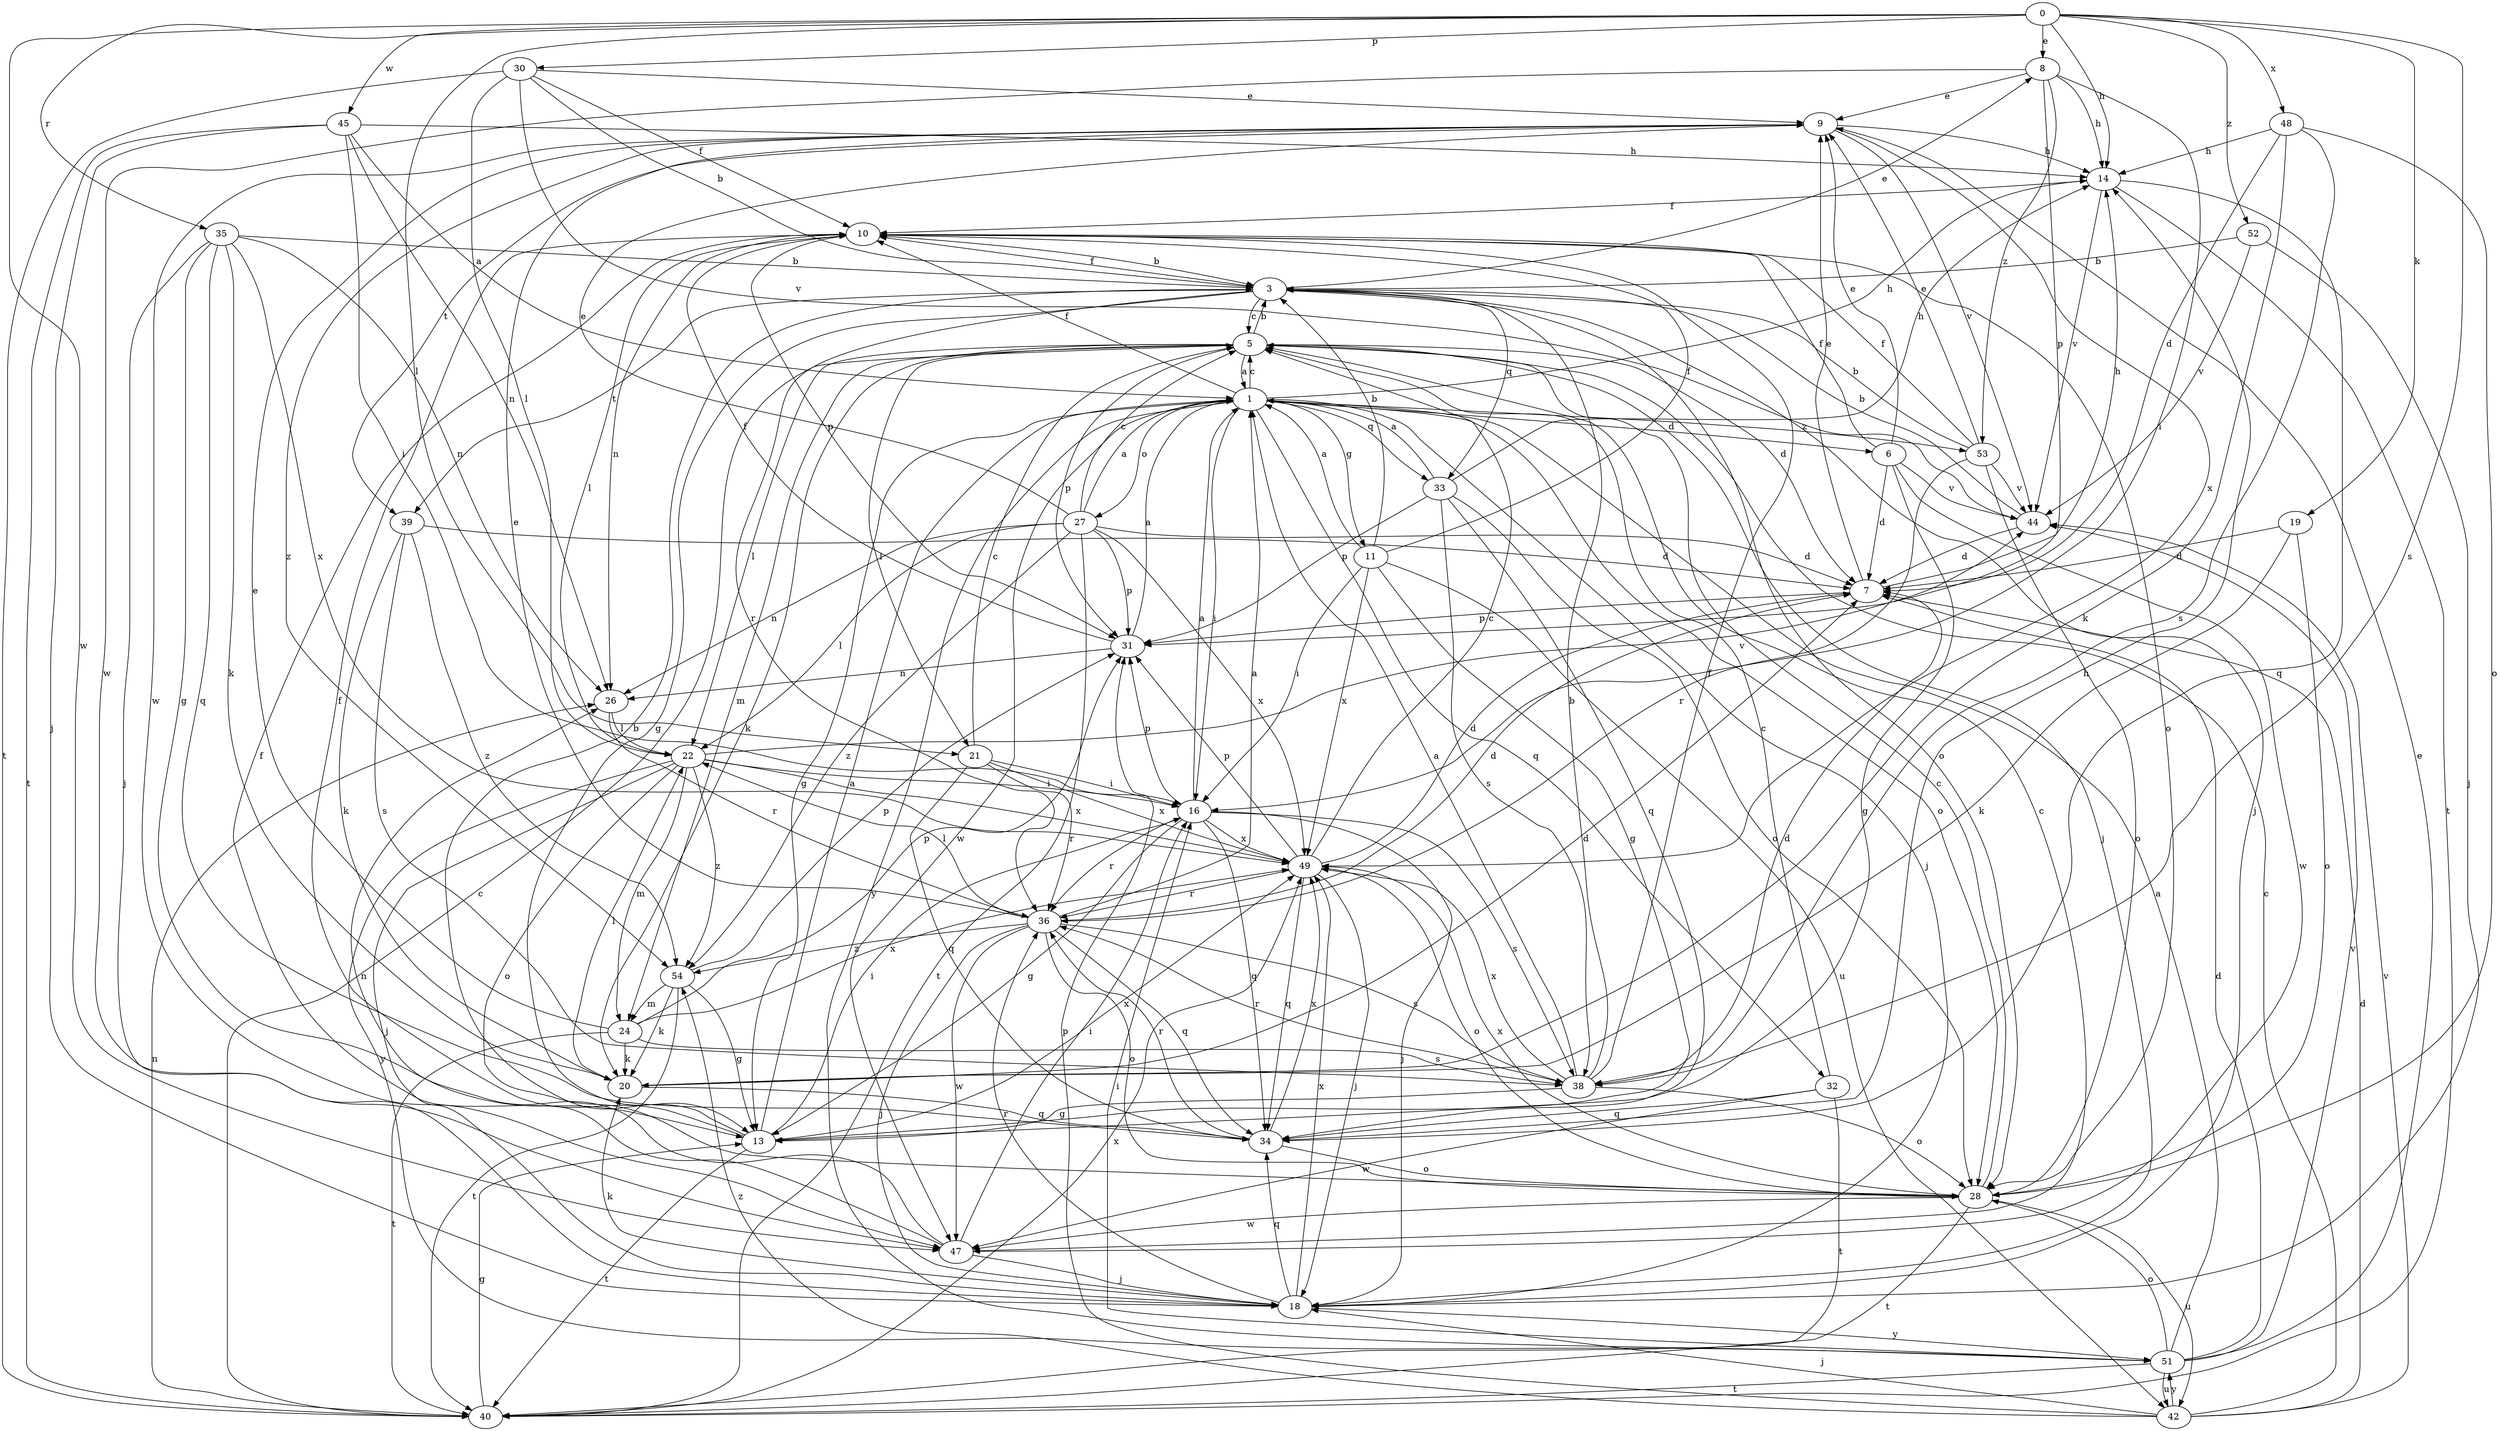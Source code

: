 strict digraph  {
0;
1;
3;
5;
6;
7;
8;
9;
10;
11;
13;
14;
16;
18;
19;
20;
21;
22;
24;
26;
27;
28;
30;
31;
32;
33;
34;
35;
36;
38;
39;
40;
42;
44;
45;
47;
48;
49;
51;
52;
53;
54;
0 -> 8  [label=e];
0 -> 14  [label=h];
0 -> 19  [label=k];
0 -> 21  [label=l];
0 -> 30  [label=p];
0 -> 35  [label=r];
0 -> 38  [label=s];
0 -> 45  [label=w];
0 -> 47  [label=w];
0 -> 48  [label=x];
0 -> 52  [label=z];
1 -> 5  [label=c];
1 -> 6  [label=d];
1 -> 10  [label=f];
1 -> 11  [label=g];
1 -> 13  [label=g];
1 -> 14  [label=h];
1 -> 16  [label=i];
1 -> 18  [label=j];
1 -> 27  [label=o];
1 -> 28  [label=o];
1 -> 32  [label=q];
1 -> 33  [label=q];
1 -> 47  [label=w];
1 -> 51  [label=y];
1 -> 53  [label=z];
3 -> 5  [label=c];
3 -> 8  [label=e];
3 -> 10  [label=f];
3 -> 13  [label=g];
3 -> 18  [label=j];
3 -> 28  [label=o];
3 -> 33  [label=q];
3 -> 36  [label=r];
3 -> 39  [label=t];
5 -> 1  [label=a];
5 -> 3  [label=b];
5 -> 7  [label=d];
5 -> 18  [label=j];
5 -> 20  [label=k];
5 -> 21  [label=l];
5 -> 22  [label=l];
5 -> 24  [label=m];
5 -> 31  [label=p];
6 -> 7  [label=d];
6 -> 9  [label=e];
6 -> 10  [label=f];
6 -> 13  [label=g];
6 -> 44  [label=v];
6 -> 47  [label=w];
7 -> 9  [label=e];
7 -> 14  [label=h];
7 -> 31  [label=p];
8 -> 9  [label=e];
8 -> 14  [label=h];
8 -> 16  [label=i];
8 -> 31  [label=p];
8 -> 47  [label=w];
8 -> 53  [label=z];
9 -> 14  [label=h];
9 -> 39  [label=t];
9 -> 44  [label=v];
9 -> 47  [label=w];
9 -> 49  [label=x];
9 -> 54  [label=z];
10 -> 3  [label=b];
10 -> 22  [label=l];
10 -> 26  [label=n];
10 -> 28  [label=o];
10 -> 31  [label=p];
11 -> 1  [label=a];
11 -> 3  [label=b];
11 -> 10  [label=f];
11 -> 13  [label=g];
11 -> 16  [label=i];
11 -> 42  [label=u];
11 -> 49  [label=x];
13 -> 1  [label=a];
13 -> 3  [label=b];
13 -> 10  [label=f];
13 -> 16  [label=i];
13 -> 40  [label=t];
13 -> 49  [label=x];
14 -> 10  [label=f];
14 -> 34  [label=q];
14 -> 40  [label=t];
14 -> 44  [label=v];
16 -> 1  [label=a];
16 -> 13  [label=g];
16 -> 18  [label=j];
16 -> 31  [label=p];
16 -> 34  [label=q];
16 -> 36  [label=r];
16 -> 38  [label=s];
16 -> 49  [label=x];
18 -> 20  [label=k];
18 -> 34  [label=q];
18 -> 36  [label=r];
18 -> 49  [label=x];
18 -> 51  [label=y];
19 -> 7  [label=d];
19 -> 20  [label=k];
19 -> 28  [label=o];
20 -> 7  [label=d];
20 -> 22  [label=l];
20 -> 34  [label=q];
21 -> 5  [label=c];
21 -> 16  [label=i];
21 -> 34  [label=q];
21 -> 36  [label=r];
21 -> 49  [label=x];
22 -> 16  [label=i];
22 -> 18  [label=j];
22 -> 24  [label=m];
22 -> 28  [label=o];
22 -> 44  [label=v];
22 -> 49  [label=x];
22 -> 51  [label=y];
22 -> 54  [label=z];
24 -> 9  [label=e];
24 -> 20  [label=k];
24 -> 31  [label=p];
24 -> 38  [label=s];
24 -> 40  [label=t];
24 -> 49  [label=x];
26 -> 22  [label=l];
26 -> 36  [label=r];
27 -> 1  [label=a];
27 -> 5  [label=c];
27 -> 7  [label=d];
27 -> 9  [label=e];
27 -> 22  [label=l];
27 -> 26  [label=n];
27 -> 31  [label=p];
27 -> 40  [label=t];
27 -> 49  [label=x];
27 -> 54  [label=z];
28 -> 5  [label=c];
28 -> 40  [label=t];
28 -> 42  [label=u];
28 -> 47  [label=w];
28 -> 49  [label=x];
30 -> 3  [label=b];
30 -> 9  [label=e];
30 -> 10  [label=f];
30 -> 22  [label=l];
30 -> 40  [label=t];
30 -> 44  [label=v];
31 -> 1  [label=a];
31 -> 10  [label=f];
31 -> 26  [label=n];
32 -> 5  [label=c];
32 -> 34  [label=q];
32 -> 40  [label=t];
32 -> 47  [label=w];
33 -> 1  [label=a];
33 -> 14  [label=h];
33 -> 28  [label=o];
33 -> 31  [label=p];
33 -> 34  [label=q];
33 -> 38  [label=s];
34 -> 14  [label=h];
34 -> 28  [label=o];
34 -> 36  [label=r];
34 -> 49  [label=x];
35 -> 3  [label=b];
35 -> 13  [label=g];
35 -> 18  [label=j];
35 -> 20  [label=k];
35 -> 26  [label=n];
35 -> 34  [label=q];
35 -> 49  [label=x];
36 -> 1  [label=a];
36 -> 7  [label=d];
36 -> 9  [label=e];
36 -> 18  [label=j];
36 -> 22  [label=l];
36 -> 28  [label=o];
36 -> 34  [label=q];
36 -> 38  [label=s];
36 -> 47  [label=w];
36 -> 54  [label=z];
38 -> 1  [label=a];
38 -> 3  [label=b];
38 -> 7  [label=d];
38 -> 10  [label=f];
38 -> 13  [label=g];
38 -> 28  [label=o];
38 -> 36  [label=r];
38 -> 49  [label=x];
39 -> 7  [label=d];
39 -> 20  [label=k];
39 -> 38  [label=s];
39 -> 54  [label=z];
40 -> 5  [label=c];
40 -> 13  [label=g];
40 -> 26  [label=n];
40 -> 49  [label=x];
42 -> 5  [label=c];
42 -> 7  [label=d];
42 -> 18  [label=j];
42 -> 31  [label=p];
42 -> 44  [label=v];
42 -> 51  [label=y];
42 -> 54  [label=z];
44 -> 3  [label=b];
44 -> 7  [label=d];
45 -> 1  [label=a];
45 -> 14  [label=h];
45 -> 16  [label=i];
45 -> 18  [label=j];
45 -> 26  [label=n];
45 -> 40  [label=t];
47 -> 5  [label=c];
47 -> 10  [label=f];
47 -> 16  [label=i];
47 -> 18  [label=j];
47 -> 26  [label=n];
48 -> 7  [label=d];
48 -> 14  [label=h];
48 -> 20  [label=k];
48 -> 28  [label=o];
48 -> 38  [label=s];
49 -> 5  [label=c];
49 -> 7  [label=d];
49 -> 18  [label=j];
49 -> 28  [label=o];
49 -> 31  [label=p];
49 -> 34  [label=q];
49 -> 36  [label=r];
51 -> 1  [label=a];
51 -> 7  [label=d];
51 -> 9  [label=e];
51 -> 16  [label=i];
51 -> 28  [label=o];
51 -> 40  [label=t];
51 -> 42  [label=u];
51 -> 44  [label=v];
52 -> 3  [label=b];
52 -> 18  [label=j];
52 -> 44  [label=v];
53 -> 3  [label=b];
53 -> 9  [label=e];
53 -> 10  [label=f];
53 -> 28  [label=o];
53 -> 36  [label=r];
53 -> 44  [label=v];
54 -> 13  [label=g];
54 -> 20  [label=k];
54 -> 24  [label=m];
54 -> 31  [label=p];
54 -> 40  [label=t];
}
